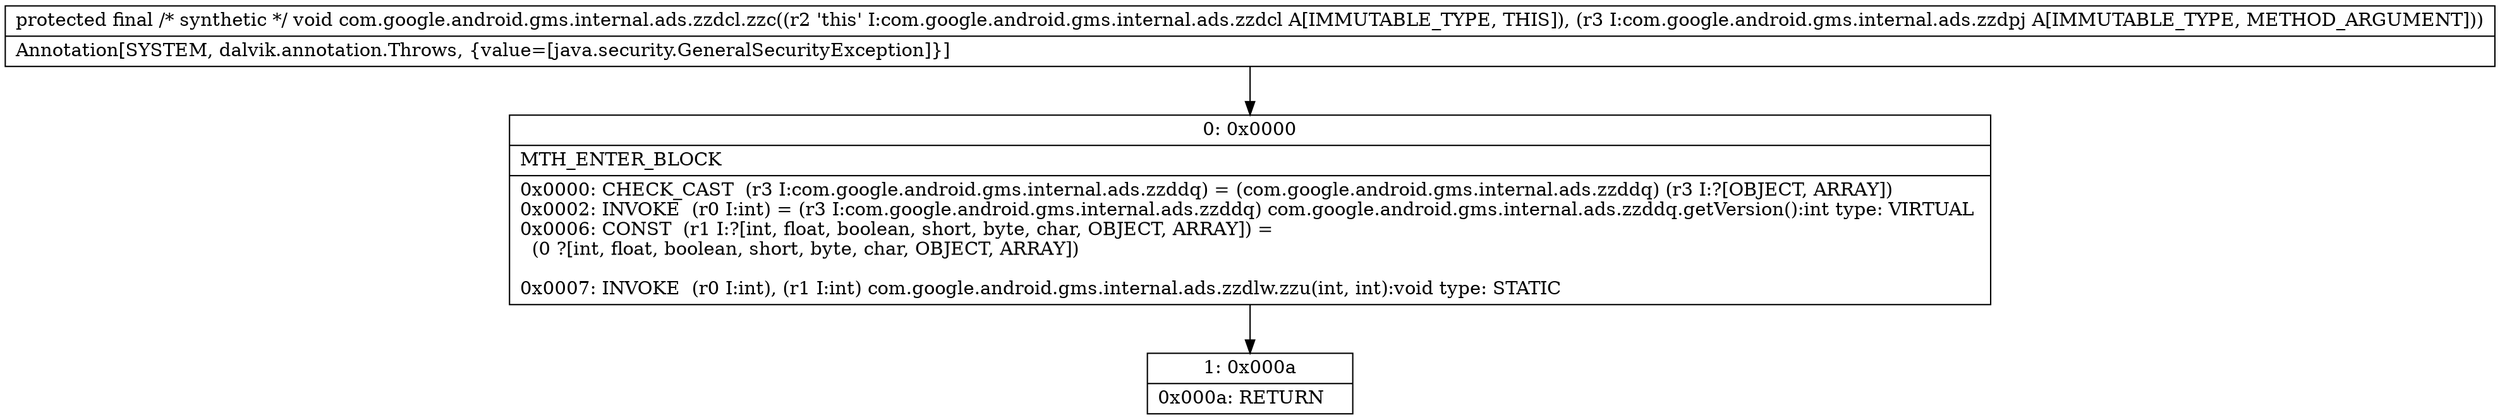 digraph "CFG forcom.google.android.gms.internal.ads.zzdcl.zzc(Lcom\/google\/android\/gms\/internal\/ads\/zzdpj;)V" {
Node_0 [shape=record,label="{0\:\ 0x0000|MTH_ENTER_BLOCK\l|0x0000: CHECK_CAST  (r3 I:com.google.android.gms.internal.ads.zzddq) = (com.google.android.gms.internal.ads.zzddq) (r3 I:?[OBJECT, ARRAY]) \l0x0002: INVOKE  (r0 I:int) = (r3 I:com.google.android.gms.internal.ads.zzddq) com.google.android.gms.internal.ads.zzddq.getVersion():int type: VIRTUAL \l0x0006: CONST  (r1 I:?[int, float, boolean, short, byte, char, OBJECT, ARRAY]) = \l  (0 ?[int, float, boolean, short, byte, char, OBJECT, ARRAY])\l \l0x0007: INVOKE  (r0 I:int), (r1 I:int) com.google.android.gms.internal.ads.zzdlw.zzu(int, int):void type: STATIC \l}"];
Node_1 [shape=record,label="{1\:\ 0x000a|0x000a: RETURN   \l}"];
MethodNode[shape=record,label="{protected final \/* synthetic *\/ void com.google.android.gms.internal.ads.zzdcl.zzc((r2 'this' I:com.google.android.gms.internal.ads.zzdcl A[IMMUTABLE_TYPE, THIS]), (r3 I:com.google.android.gms.internal.ads.zzdpj A[IMMUTABLE_TYPE, METHOD_ARGUMENT]))  | Annotation[SYSTEM, dalvik.annotation.Throws, \{value=[java.security.GeneralSecurityException]\}]\l}"];
MethodNode -> Node_0;
Node_0 -> Node_1;
}

